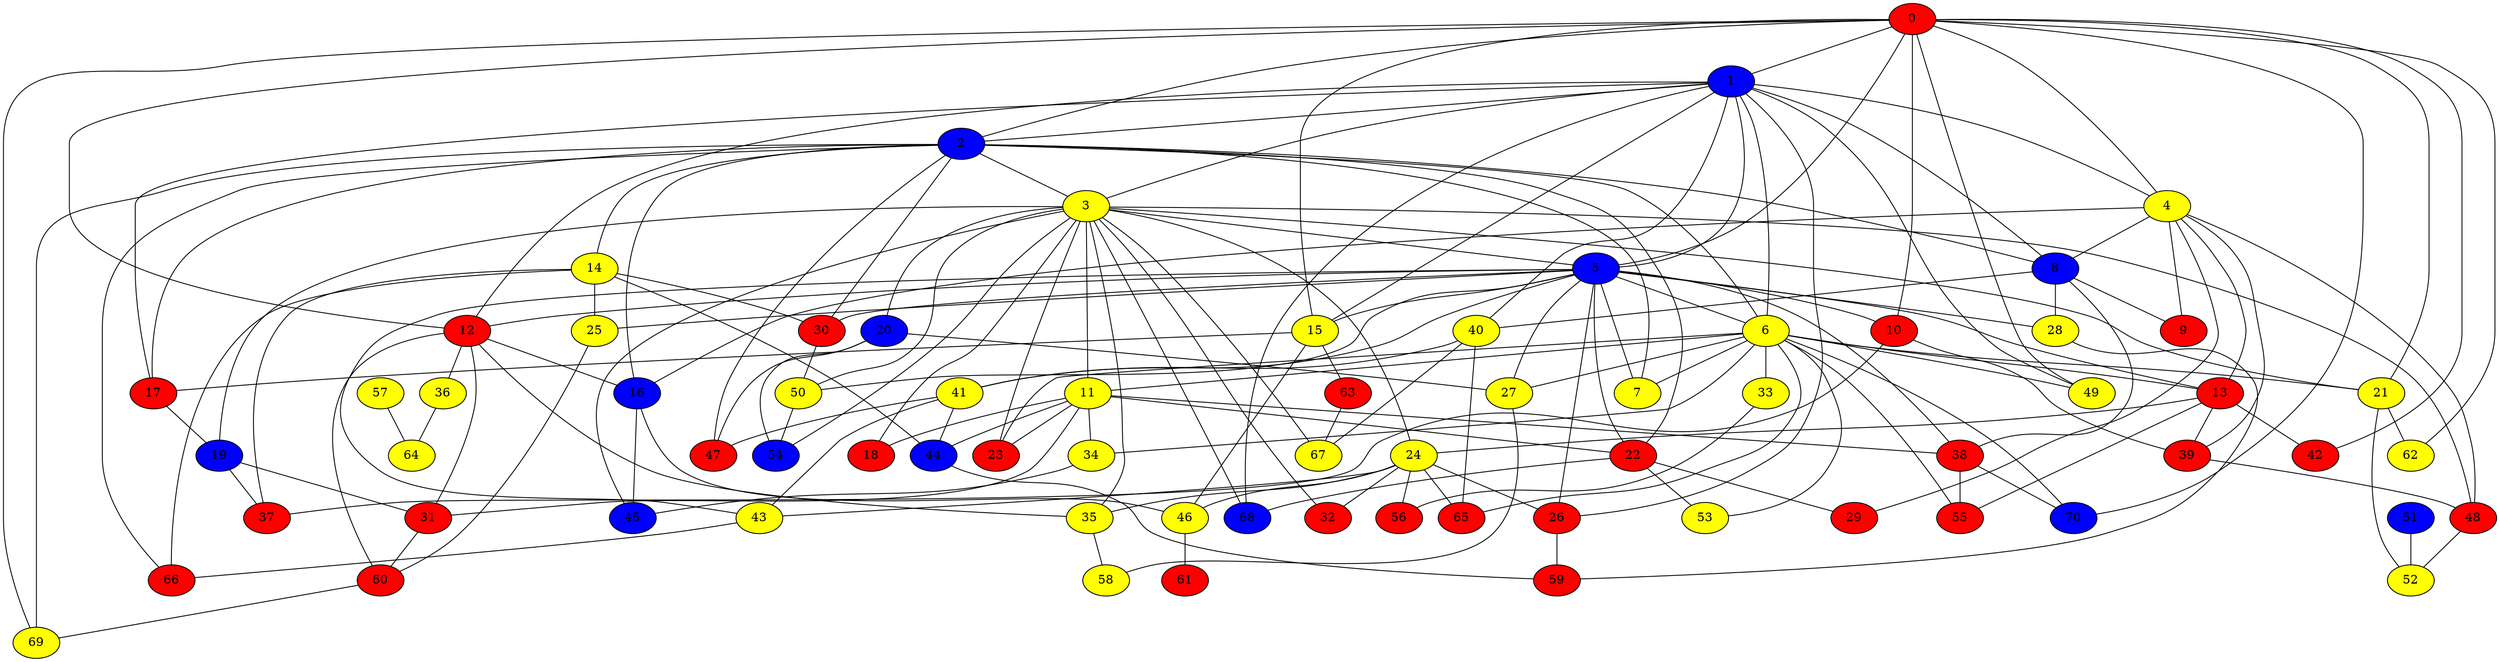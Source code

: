 graph {
0 [style = filled fillcolor = red];
1 [style = filled fillcolor = blue];
2 [style = filled fillcolor = blue];
3 [style = filled fillcolor = yellow];
4 [style = filled fillcolor = yellow];
5 [style = filled fillcolor = blue];
6 [style = filled fillcolor = yellow];
7 [style = filled fillcolor = yellow];
8 [style = filled fillcolor = blue];
9 [style = filled fillcolor = red];
10 [style = filled fillcolor = red];
11 [style = filled fillcolor = yellow];
12 [style = filled fillcolor = red];
13 [style = filled fillcolor = red];
14 [style = filled fillcolor = yellow];
15 [style = filled fillcolor = yellow];
16 [style = filled fillcolor = blue];
17 [style = filled fillcolor = red];
18 [style = filled fillcolor = red];
19 [style = filled fillcolor = blue];
20 [style = filled fillcolor = blue];
21 [style = filled fillcolor = yellow];
22 [style = filled fillcolor = red];
23 [style = filled fillcolor = red];
24 [style = filled fillcolor = yellow];
25 [style = filled fillcolor = yellow];
26 [style = filled fillcolor = red];
27 [style = filled fillcolor = yellow];
28 [style = filled fillcolor = yellow];
29 [style = filled fillcolor = red];
30 [style = filled fillcolor = red];
31 [style = filled fillcolor = red];
32 [style = filled fillcolor = red];
33 [style = filled fillcolor = yellow];
34 [style = filled fillcolor = yellow];
35 [style = filled fillcolor = yellow];
36 [style = filled fillcolor = yellow];
37 [style = filled fillcolor = red];
38 [style = filled fillcolor = red];
39 [style = filled fillcolor = red];
40 [style = filled fillcolor = yellow];
41 [style = filled fillcolor = yellow];
42 [style = filled fillcolor = red];
43 [style = filled fillcolor = yellow];
44 [style = filled fillcolor = blue];
45 [style = filled fillcolor = blue];
46 [style = filled fillcolor = yellow];
47 [style = filled fillcolor = red];
48 [style = filled fillcolor = red];
49 [style = filled fillcolor = yellow];
50 [style = filled fillcolor = yellow];
51 [style = filled fillcolor = blue];
52 [style = filled fillcolor = yellow];
53 [style = filled fillcolor = yellow];
54 [style = filled fillcolor = blue];
55 [style = filled fillcolor = red];
56 [style = filled fillcolor = red];
57 [style = filled fillcolor = yellow];
58 [style = filled fillcolor = yellow];
59 [style = filled fillcolor = red];
60 [style = filled fillcolor = red];
61 [style = filled fillcolor = red];
62 [style = filled fillcolor = yellow];
63 [style = filled fillcolor = red];
64 [style = filled fillcolor = yellow];
65 [style = filled fillcolor = red];
66 [style = filled fillcolor = red];
67 [style = filled fillcolor = yellow];
68 [style = filled fillcolor = blue];
69 [style = filled fillcolor = yellow];
70 [style = filled fillcolor = blue];
0 -- 1;
0 -- 2;
0 -- 4;
0 -- 5;
0 -- 10;
0 -- 12;
0 -- 15;
0 -- 21;
0 -- 42;
0 -- 49;
0 -- 62;
0 -- 69;
0 -- 70;
1 -- 2;
1 -- 3;
1 -- 4;
1 -- 5;
1 -- 6;
1 -- 8;
1 -- 12;
1 -- 15;
1 -- 17;
1 -- 26;
1 -- 40;
1 -- 49;
1 -- 68;
2 -- 3;
2 -- 6;
2 -- 7;
2 -- 8;
2 -- 14;
2 -- 16;
2 -- 17;
2 -- 22;
2 -- 30;
2 -- 47;
2 -- 66;
2 -- 69;
3 -- 5;
3 -- 11;
3 -- 18;
3 -- 19;
3 -- 20;
3 -- 21;
3 -- 23;
3 -- 24;
3 -- 32;
3 -- 35;
3 -- 45;
3 -- 48;
3 -- 50;
3 -- 54;
3 -- 67;
3 -- 68;
4 -- 8;
4 -- 9;
4 -- 13;
4 -- 16;
4 -- 29;
4 -- 39;
4 -- 48;
5 -- 6;
5 -- 7;
5 -- 10;
5 -- 12;
5 -- 13;
5 -- 15;
5 -- 22;
5 -- 25;
5 -- 26;
5 -- 27;
5 -- 28;
5 -- 30;
5 -- 38;
5 -- 41;
5 -- 43;
5 -- 50;
6 -- 7;
6 -- 11;
6 -- 13;
6 -- 21;
6 -- 23;
6 -- 27;
6 -- 33;
6 -- 34;
6 -- 49;
6 -- 53;
6 -- 55;
6 -- 65;
6 -- 70;
8 -- 9;
8 -- 28;
8 -- 38;
8 -- 40;
10 -- 37;
10 -- 39;
11 -- 18;
11 -- 22;
11 -- 23;
11 -- 31;
11 -- 34;
11 -- 38;
11 -- 44;
12 -- 16;
12 -- 31;
12 -- 35;
12 -- 36;
12 -- 60;
13 -- 24;
13 -- 39;
13 -- 42;
13 -- 55;
14 -- 25;
14 -- 30;
14 -- 37;
14 -- 44;
14 -- 66;
15 -- 17;
15 -- 46;
15 -- 63;
16 -- 45;
16 -- 46;
17 -- 19;
19 -- 31;
19 -- 37;
20 -- 27;
20 -- 47;
20 -- 54;
21 -- 52;
21 -- 62;
22 -- 29;
22 -- 53;
22 -- 68;
24 -- 26;
24 -- 32;
24 -- 35;
24 -- 43;
24 -- 46;
24 -- 56;
24 -- 65;
25 -- 60;
26 -- 59;
27 -- 58;
28 -- 59;
30 -- 50;
31 -- 60;
33 -- 56;
34 -- 45;
35 -- 58;
36 -- 64;
38 -- 55;
38 -- 70;
39 -- 48;
40 -- 41;
40 -- 65;
40 -- 67;
41 -- 43;
41 -- 44;
41 -- 47;
43 -- 66;
44 -- 59;
46 -- 61;
48 -- 52;
50 -- 54;
51 -- 52;
57 -- 64;
60 -- 69;
63 -- 67;
}

